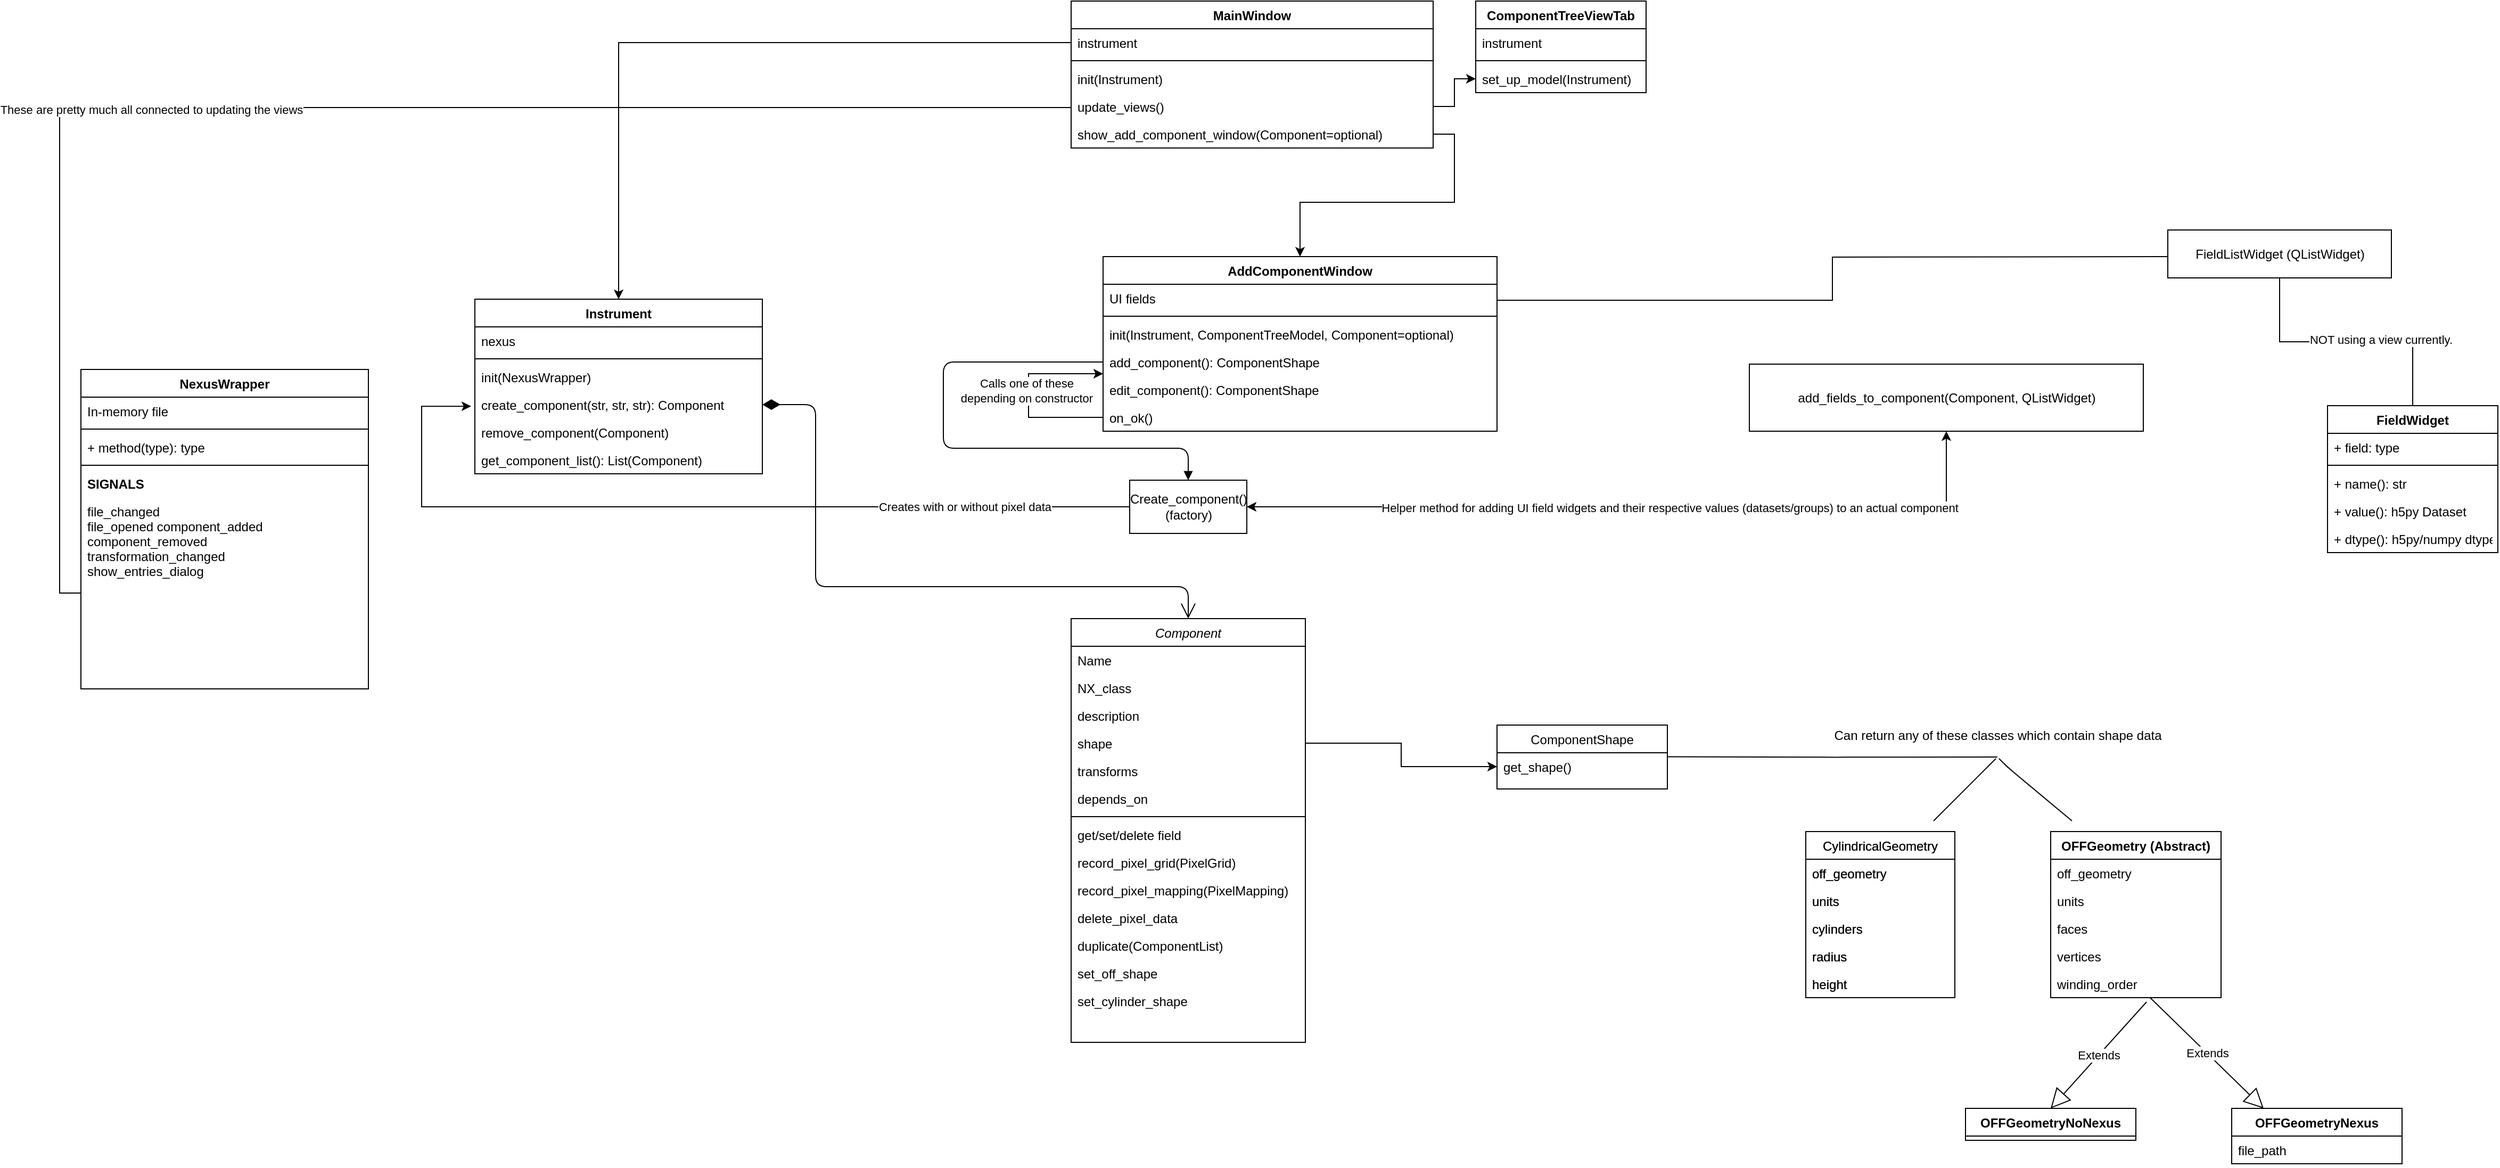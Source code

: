 <mxfile version="12.9.13" type="github">
  <diagram id="C5RBs43oDa-KdzZeNtuy" name="Page-1">
    <mxGraphModel dx="3855" dy="2834" grid="1" gridSize="10" guides="1" tooltips="1" connect="1" arrows="1" fold="1" page="1" pageScale="1" pageWidth="827" pageHeight="1169" math="0" shadow="0">
      <root>
        <mxCell id="WIyWlLk6GJQsqaUBKTNV-0" />
        <mxCell id="WIyWlLk6GJQsqaUBKTNV-1" parent="WIyWlLk6GJQsqaUBKTNV-0" />
        <mxCell id="DUrNOkOLL8GZBjthzsFv-48" style="edgeStyle=orthogonalEdgeStyle;rounded=0;orthogonalLoop=1;jettySize=auto;html=1;entryX=-0.013;entryY=0.56;entryDx=0;entryDy=0;entryPerimeter=0;" edge="1" parent="WIyWlLk6GJQsqaUBKTNV-1" source="N5AuJJnAV4p9VSYSqfe--3" target="DUrNOkOLL8GZBjthzsFv-47">
          <mxGeometry relative="1" as="geometry">
            <mxPoint x="-410" y="-70" as="targetPoint" />
            <Array as="points">
              <mxPoint x="-420" y="25" />
              <mxPoint x="-420" y="-69" />
            </Array>
          </mxGeometry>
        </mxCell>
        <mxCell id="DUrNOkOLL8GZBjthzsFv-49" value="Creates with or without pixel data" style="edgeLabel;html=1;align=center;verticalAlign=middle;resizable=0;points=[];" vertex="1" connectable="0" parent="DUrNOkOLL8GZBjthzsFv-48">
          <mxGeometry x="-0.642" y="3" relative="1" as="geometry">
            <mxPoint x="-11" y="-3.03" as="offset" />
          </mxGeometry>
        </mxCell>
        <mxCell id="DUrNOkOLL8GZBjthzsFv-59" style="edgeStyle=orthogonalEdgeStyle;rounded=0;orthogonalLoop=1;jettySize=auto;html=1;startArrow=classic;startFill=1;entryX=0.5;entryY=1;entryDx=0;entryDy=0;" edge="1" parent="WIyWlLk6GJQsqaUBKTNV-1" source="N5AuJJnAV4p9VSYSqfe--3" target="DUrNOkOLL8GZBjthzsFv-60">
          <mxGeometry relative="1" as="geometry">
            <mxPoint x="1000" y="-20" as="targetPoint" />
          </mxGeometry>
        </mxCell>
        <mxCell id="DUrNOkOLL8GZBjthzsFv-72" value="Helper method for adding UI field widgets and their respective values (datasets/groups) to an actual component" style="edgeLabel;html=1;align=center;verticalAlign=middle;resizable=0;points=[];" vertex="1" connectable="0" parent="DUrNOkOLL8GZBjthzsFv-59">
          <mxGeometry x="0.094" y="-1" relative="1" as="geometry">
            <mxPoint x="-1" as="offset" />
          </mxGeometry>
        </mxCell>
        <mxCell id="N5AuJJnAV4p9VSYSqfe--3" value="&lt;div&gt;Create_component()&lt;/div&gt;&lt;div&gt;(factory)&lt;br&gt;&lt;/div&gt;" style="html=1;" parent="WIyWlLk6GJQsqaUBKTNV-1" vertex="1">
          <mxGeometry x="245" width="110" height="50" as="geometry" />
        </mxCell>
        <mxCell id="N5AuJJnAV4p9VSYSqfe--9" value="" style="endArrow=open;html=1;endSize=12;startArrow=diamondThin;startSize=14;startFill=1;edgeStyle=orthogonalEdgeStyle;align=left;verticalAlign=bottom;" parent="WIyWlLk6GJQsqaUBKTNV-1" source="DUrNOkOLL8GZBjthzsFv-47" target="zkfFHV4jXpPFQw0GAbJ--0" edge="1">
          <mxGeometry x="-1" y="3" relative="1" as="geometry">
            <mxPoint x="-50" y="70" as="sourcePoint" />
            <mxPoint x="490" y="510" as="targetPoint" />
            <Array as="points">
              <mxPoint x="-50" y="-71" />
              <mxPoint x="-50" y="100" />
              <mxPoint x="300" y="100" />
            </Array>
          </mxGeometry>
        </mxCell>
        <mxCell id="DUrNOkOLL8GZBjthzsFv-62" style="edgeStyle=orthogonalEdgeStyle;rounded=0;orthogonalLoop=1;jettySize=auto;html=1;exitX=1;exitY=0.25;exitDx=0;exitDy=0;startArrow=none;startFill=0;endArrow=none;endFill=0;" edge="1" parent="WIyWlLk6GJQsqaUBKTNV-1" source="N5AuJJnAV4p9VSYSqfe--11">
          <mxGeometry relative="1" as="geometry">
            <mxPoint x="1220" y="-210" as="targetPoint" />
          </mxGeometry>
        </mxCell>
        <mxCell id="N5AuJJnAV4p9VSYSqfe--11" value="AddComponentWindow" style="swimlane;fontStyle=1;align=center;verticalAlign=top;childLayout=stackLayout;horizontal=1;startSize=26;horizontalStack=0;resizeParent=1;resizeParentMax=0;resizeLast=0;collapsible=1;marginBottom=0;" parent="WIyWlLk6GJQsqaUBKTNV-1" vertex="1">
          <mxGeometry x="220" y="-210" width="370" height="164" as="geometry" />
        </mxCell>
        <mxCell id="N5AuJJnAV4p9VSYSqfe--12" value="UI fields" style="text;strokeColor=none;fillColor=none;align=left;verticalAlign=top;spacingLeft=4;spacingRight=4;overflow=hidden;rotatable=0;points=[[0,0.5],[1,0.5]];portConstraint=eastwest;" parent="N5AuJJnAV4p9VSYSqfe--11" vertex="1">
          <mxGeometry y="26" width="370" height="26" as="geometry" />
        </mxCell>
        <mxCell id="N5AuJJnAV4p9VSYSqfe--13" value="" style="line;strokeWidth=1;fillColor=none;align=left;verticalAlign=middle;spacingTop=-1;spacingLeft=3;spacingRight=3;rotatable=0;labelPosition=right;points=[];portConstraint=eastwest;" parent="N5AuJJnAV4p9VSYSqfe--11" vertex="1">
          <mxGeometry y="52" width="370" height="8" as="geometry" />
        </mxCell>
        <mxCell id="N5AuJJnAV4p9VSYSqfe--16" value="init(Instrument, ComponentTreeModel, Component=optional)" style="text;strokeColor=none;fillColor=none;align=left;verticalAlign=top;spacingLeft=4;spacingRight=4;overflow=hidden;rotatable=0;points=[[0,0.5],[1,0.5]];portConstraint=eastwest;" parent="N5AuJJnAV4p9VSYSqfe--11" vertex="1">
          <mxGeometry y="60" width="370" height="26" as="geometry" />
        </mxCell>
        <mxCell id="N5AuJJnAV4p9VSYSqfe--14" value="add_component(): ComponentShape" style="text;strokeColor=none;fillColor=none;align=left;verticalAlign=top;spacingLeft=4;spacingRight=4;overflow=hidden;rotatable=0;points=[[0,0.5],[1,0.5]];portConstraint=eastwest;" parent="N5AuJJnAV4p9VSYSqfe--11" vertex="1">
          <mxGeometry y="86" width="370" height="26" as="geometry" />
        </mxCell>
        <mxCell id="N5AuJJnAV4p9VSYSqfe--15" value="edit_component(): ComponentShape" style="text;strokeColor=none;fillColor=none;align=left;verticalAlign=top;spacingLeft=4;spacingRight=4;overflow=hidden;rotatable=0;points=[[0,0.5],[1,0.5]];portConstraint=eastwest;" parent="N5AuJJnAV4p9VSYSqfe--11" vertex="1">
          <mxGeometry y="112" width="370" height="26" as="geometry" />
        </mxCell>
        <mxCell id="N5AuJJnAV4p9VSYSqfe--17" value="on_ok()" style="text;strokeColor=none;fillColor=none;align=left;verticalAlign=top;spacingLeft=4;spacingRight=4;overflow=hidden;rotatable=0;points=[[0,0.5],[1,0.5]];portConstraint=eastwest;" parent="N5AuJJnAV4p9VSYSqfe--11" vertex="1">
          <mxGeometry y="138" width="370" height="26" as="geometry" />
        </mxCell>
        <mxCell id="N5AuJJnAV4p9VSYSqfe--23" style="edgeStyle=orthogonalEdgeStyle;rounded=0;orthogonalLoop=1;jettySize=auto;html=1;exitX=0;exitY=0.5;exitDx=0;exitDy=0;entryX=0;entryY=0.923;entryDx=0;entryDy=0;entryPerimeter=0;" parent="N5AuJJnAV4p9VSYSqfe--11" source="N5AuJJnAV4p9VSYSqfe--17" target="N5AuJJnAV4p9VSYSqfe--14" edge="1">
          <mxGeometry relative="1" as="geometry">
            <mxPoint x="-10" y="110" as="targetPoint" />
            <Array as="points">
              <mxPoint y="151" />
              <mxPoint x="-70" y="151" />
              <mxPoint x="-70" y="110" />
            </Array>
          </mxGeometry>
        </mxCell>
        <mxCell id="N5AuJJnAV4p9VSYSqfe--25" value="&lt;div&gt;Calls one of these&lt;/div&gt;&lt;div&gt; depending on constructor&lt;/div&gt;" style="edgeLabel;html=1;align=center;verticalAlign=middle;resizable=0;points=[];" parent="N5AuJJnAV4p9VSYSqfe--23" vertex="1" connectable="0">
          <mxGeometry x="0.052" y="2" relative="1" as="geometry">
            <mxPoint as="offset" />
          </mxGeometry>
        </mxCell>
        <mxCell id="N5AuJJnAV4p9VSYSqfe--22" value="" style="html=1;verticalAlign=bottom;endArrow=block;exitX=0;exitY=0.5;exitDx=0;exitDy=0;entryX=0.5;entryY=0;entryDx=0;entryDy=0;" parent="WIyWlLk6GJQsqaUBKTNV-1" source="N5AuJJnAV4p9VSYSqfe--14" target="N5AuJJnAV4p9VSYSqfe--3" edge="1">
          <mxGeometry x="-0.144" y="-92" width="80" relative="1" as="geometry">
            <mxPoint x="70" y="-128.2" as="sourcePoint" />
            <mxPoint x="-40" y="-120" as="targetPoint" />
            <Array as="points">
              <mxPoint x="70" y="-111" />
              <mxPoint x="70" y="-30" />
              <mxPoint x="300" y="-30" />
            </Array>
            <mxPoint as="offset" />
          </mxGeometry>
        </mxCell>
        <mxCell id="zkfFHV4jXpPFQw0GAbJ--17" value="ComponentShape" style="swimlane;fontStyle=0;align=center;verticalAlign=top;childLayout=stackLayout;horizontal=1;startSize=26;horizontalStack=0;resizeParent=1;resizeLast=0;collapsible=1;marginBottom=0;rounded=0;shadow=0;strokeWidth=1;" parent="WIyWlLk6GJQsqaUBKTNV-1" vertex="1">
          <mxGeometry x="590" y="230" width="160" height="60" as="geometry">
            <mxRectangle x="550" y="140" width="160" height="26" as="alternateBounds" />
          </mxGeometry>
        </mxCell>
        <mxCell id="zkfFHV4jXpPFQw0GAbJ--24" value="get_shape()" style="text;align=left;verticalAlign=top;spacingLeft=4;spacingRight=4;overflow=hidden;rotatable=0;points=[[0,0.5],[1,0.5]];portConstraint=eastwest;" parent="zkfFHV4jXpPFQw0GAbJ--17" vertex="1">
          <mxGeometry y="26" width="160" height="26" as="geometry" />
        </mxCell>
        <mxCell id="DUrNOkOLL8GZBjthzsFv-0" value="" style="endArrow=none;html=1;edgeStyle=orthogonalEdgeStyle;" edge="1" parent="WIyWlLk6GJQsqaUBKTNV-1">
          <mxGeometry relative="1" as="geometry">
            <mxPoint x="750" y="259.71" as="sourcePoint" />
            <mxPoint x="1060" y="260" as="targetPoint" />
            <Array as="points" />
          </mxGeometry>
        </mxCell>
        <mxCell id="zkfFHV4jXpPFQw0GAbJ--0" value="Component" style="swimlane;fontStyle=2;align=center;verticalAlign=top;childLayout=stackLayout;horizontal=1;startSize=26;horizontalStack=0;resizeParent=1;resizeLast=0;collapsible=1;marginBottom=0;rounded=0;shadow=0;strokeWidth=1;" parent="WIyWlLk6GJQsqaUBKTNV-1" vertex="1">
          <mxGeometry x="190" y="130" width="220" height="398" as="geometry">
            <mxRectangle x="230" y="140" width="160" height="26" as="alternateBounds" />
          </mxGeometry>
        </mxCell>
        <mxCell id="zkfFHV4jXpPFQw0GAbJ--1" value="Name" style="text;align=left;verticalAlign=top;spacingLeft=4;spacingRight=4;overflow=hidden;rotatable=0;points=[[0,0.5],[1,0.5]];portConstraint=eastwest;" parent="zkfFHV4jXpPFQw0GAbJ--0" vertex="1">
          <mxGeometry y="26" width="220" height="26" as="geometry" />
        </mxCell>
        <mxCell id="zkfFHV4jXpPFQw0GAbJ--2" value="NX_class" style="text;align=left;verticalAlign=top;spacingLeft=4;spacingRight=4;overflow=hidden;rotatable=0;points=[[0,0.5],[1,0.5]];portConstraint=eastwest;rounded=0;shadow=0;html=0;" parent="zkfFHV4jXpPFQw0GAbJ--0" vertex="1">
          <mxGeometry y="52" width="220" height="26" as="geometry" />
        </mxCell>
        <mxCell id="zkfFHV4jXpPFQw0GAbJ--3" value="description" style="text;align=left;verticalAlign=top;spacingLeft=4;spacingRight=4;overflow=hidden;rotatable=0;points=[[0,0.5],[1,0.5]];portConstraint=eastwest;rounded=0;shadow=0;html=0;" parent="zkfFHV4jXpPFQw0GAbJ--0" vertex="1">
          <mxGeometry y="78" width="220" height="26" as="geometry" />
        </mxCell>
        <mxCell id="N5AuJJnAV4p9VSYSqfe--0" value="shape" style="text;align=left;verticalAlign=top;spacingLeft=4;spacingRight=4;overflow=hidden;rotatable=0;points=[[0,0.5],[1,0.5]];portConstraint=eastwest;rounded=0;shadow=0;html=0;" parent="zkfFHV4jXpPFQw0GAbJ--0" vertex="1">
          <mxGeometry y="104" width="220" height="26" as="geometry" />
        </mxCell>
        <mxCell id="N5AuJJnAV4p9VSYSqfe--1" value="transforms" style="text;align=left;verticalAlign=top;spacingLeft=4;spacingRight=4;overflow=hidden;rotatable=0;points=[[0,0.5],[1,0.5]];portConstraint=eastwest;rounded=0;shadow=0;html=0;" parent="zkfFHV4jXpPFQw0GAbJ--0" vertex="1">
          <mxGeometry y="130" width="220" height="26" as="geometry" />
        </mxCell>
        <mxCell id="N5AuJJnAV4p9VSYSqfe--2" value="depends_on" style="text;align=left;verticalAlign=top;spacingLeft=4;spacingRight=4;overflow=hidden;rotatable=0;points=[[0,0.5],[1,0.5]];portConstraint=eastwest;rounded=0;shadow=0;html=0;" parent="zkfFHV4jXpPFQw0GAbJ--0" vertex="1">
          <mxGeometry y="156" width="220" height="26" as="geometry" />
        </mxCell>
        <mxCell id="zkfFHV4jXpPFQw0GAbJ--4" value="" style="line;html=1;strokeWidth=1;align=left;verticalAlign=middle;spacingTop=-1;spacingLeft=3;spacingRight=3;rotatable=0;labelPosition=right;points=[];portConstraint=eastwest;" parent="zkfFHV4jXpPFQw0GAbJ--0" vertex="1">
          <mxGeometry y="182" width="220" height="8" as="geometry" />
        </mxCell>
        <mxCell id="zkfFHV4jXpPFQw0GAbJ--5" value="get/set/delete field" style="text;align=left;verticalAlign=top;spacingLeft=4;spacingRight=4;overflow=hidden;rotatable=0;points=[[0,0.5],[1,0.5]];portConstraint=eastwest;" parent="zkfFHV4jXpPFQw0GAbJ--0" vertex="1">
          <mxGeometry y="190" width="220" height="26" as="geometry" />
        </mxCell>
        <mxCell id="N5AuJJnAV4p9VSYSqfe--4" value="record_pixel_grid(PixelGrid)" style="text;align=left;verticalAlign=top;spacingLeft=4;spacingRight=4;overflow=hidden;rotatable=0;points=[[0,0.5],[1,0.5]];portConstraint=eastwest;" parent="zkfFHV4jXpPFQw0GAbJ--0" vertex="1">
          <mxGeometry y="216" width="220" height="26" as="geometry" />
        </mxCell>
        <mxCell id="N5AuJJnAV4p9VSYSqfe--5" value="record_pixel_mapping(PixelMapping)" style="text;align=left;verticalAlign=top;spacingLeft=4;spacingRight=4;overflow=hidden;rotatable=0;points=[[0,0.5],[1,0.5]];portConstraint=eastwest;" parent="zkfFHV4jXpPFQw0GAbJ--0" vertex="1">
          <mxGeometry y="242" width="220" height="26" as="geometry" />
        </mxCell>
        <mxCell id="N5AuJJnAV4p9VSYSqfe--6" value="delete_pixel_data" style="text;align=left;verticalAlign=top;spacingLeft=4;spacingRight=4;overflow=hidden;rotatable=0;points=[[0,0.5],[1,0.5]];portConstraint=eastwest;" parent="zkfFHV4jXpPFQw0GAbJ--0" vertex="1">
          <mxGeometry y="268" width="220" height="26" as="geometry" />
        </mxCell>
        <mxCell id="N5AuJJnAV4p9VSYSqfe--7" value="duplicate(ComponentList)" style="text;align=left;verticalAlign=top;spacingLeft=4;spacingRight=4;overflow=hidden;rotatable=0;points=[[0,0.5],[1,0.5]];portConstraint=eastwest;" parent="zkfFHV4jXpPFQw0GAbJ--0" vertex="1">
          <mxGeometry y="294" width="220" height="26" as="geometry" />
        </mxCell>
        <mxCell id="DUrNOkOLL8GZBjthzsFv-57" value="set_off_shape" style="text;align=left;verticalAlign=top;spacingLeft=4;spacingRight=4;overflow=hidden;rotatable=0;points=[[0,0.5],[1,0.5]];portConstraint=eastwest;" vertex="1" parent="zkfFHV4jXpPFQw0GAbJ--0">
          <mxGeometry y="320" width="220" height="26" as="geometry" />
        </mxCell>
        <mxCell id="DUrNOkOLL8GZBjthzsFv-58" value="set_cylinder_shape" style="text;align=left;verticalAlign=top;spacingLeft=4;spacingRight=4;overflow=hidden;rotatable=0;points=[[0,0.5],[1,0.5]];portConstraint=eastwest;" vertex="1" parent="zkfFHV4jXpPFQw0GAbJ--0">
          <mxGeometry y="346" width="220" height="26" as="geometry" />
        </mxCell>
        <mxCell id="DUrNOkOLL8GZBjthzsFv-23" value="Extends" style="endArrow=block;endSize=16;endFill=0;html=1;" edge="1" parent="WIyWlLk6GJQsqaUBKTNV-1" source="DUrNOkOLL8GZBjthzsFv-22">
          <mxGeometry width="160" relative="1" as="geometry">
            <mxPoint x="1150" y="590" as="sourcePoint" />
            <mxPoint x="1310" y="590" as="targetPoint" />
          </mxGeometry>
        </mxCell>
        <mxCell id="DUrNOkOLL8GZBjthzsFv-24" value="Extends" style="endArrow=block;endSize=16;endFill=0;html=1;exitX=0.563;exitY=1.154;exitDx=0;exitDy=0;exitPerimeter=0;" edge="1" parent="WIyWlLk6GJQsqaUBKTNV-1" source="DUrNOkOLL8GZBjthzsFv-22">
          <mxGeometry width="160" relative="1" as="geometry">
            <mxPoint x="1080.003" y="521" as="sourcePoint" />
            <mxPoint x="1110" y="590" as="targetPoint" />
          </mxGeometry>
        </mxCell>
        <mxCell id="DUrNOkOLL8GZBjthzsFv-3" value="CylindricalGeometry" style="swimlane;fontStyle=0;childLayout=stackLayout;horizontal=1;startSize=26;fillColor=none;horizontalStack=0;resizeParent=1;resizeParentMax=0;resizeLast=0;collapsible=1;marginBottom=0;" vertex="1" parent="WIyWlLk6GJQsqaUBKTNV-1">
          <mxGeometry x="880" y="330" width="140" height="156" as="geometry" />
        </mxCell>
        <mxCell id="DUrNOkOLL8GZBjthzsFv-4" value="off_geometry" style="text;strokeColor=none;fillColor=none;align=left;verticalAlign=top;spacingLeft=4;spacingRight=4;overflow=hidden;rotatable=0;points=[[0,0.5],[1,0.5]];portConstraint=eastwest;" vertex="1" parent="DUrNOkOLL8GZBjthzsFv-3">
          <mxGeometry y="26" width="140" height="26" as="geometry" />
        </mxCell>
        <mxCell id="DUrNOkOLL8GZBjthzsFv-5" value="units" style="text;strokeColor=none;fillColor=none;align=left;verticalAlign=top;spacingLeft=4;spacingRight=4;overflow=hidden;rotatable=0;points=[[0,0.5],[1,0.5]];portConstraint=eastwest;" vertex="1" parent="DUrNOkOLL8GZBjthzsFv-3">
          <mxGeometry y="52" width="140" height="26" as="geometry" />
        </mxCell>
        <mxCell id="DUrNOkOLL8GZBjthzsFv-6" value="cylinders" style="text;strokeColor=none;fillColor=none;align=left;verticalAlign=top;spacingLeft=4;spacingRight=4;overflow=hidden;rotatable=0;points=[[0,0.5],[1,0.5]];portConstraint=eastwest;" vertex="1" parent="DUrNOkOLL8GZBjthzsFv-3">
          <mxGeometry y="78" width="140" height="26" as="geometry" />
        </mxCell>
        <mxCell id="DUrNOkOLL8GZBjthzsFv-7" value="radius" style="text;strokeColor=none;fillColor=none;align=left;verticalAlign=top;spacingLeft=4;spacingRight=4;overflow=hidden;rotatable=0;points=[[0,0.5],[1,0.5]];portConstraint=eastwest;" vertex="1" parent="DUrNOkOLL8GZBjthzsFv-3">
          <mxGeometry y="104" width="140" height="26" as="geometry" />
        </mxCell>
        <mxCell id="DUrNOkOLL8GZBjthzsFv-8" value="height" style="text;strokeColor=none;fillColor=none;align=left;verticalAlign=top;spacingLeft=4;spacingRight=4;overflow=hidden;rotatable=0;points=[[0,0.5],[1,0.5]];portConstraint=eastwest;" vertex="1" parent="DUrNOkOLL8GZBjthzsFv-3">
          <mxGeometry y="130" width="140" height="26" as="geometry" />
        </mxCell>
        <mxCell id="DUrNOkOLL8GZBjthzsFv-9" value="CylindricalGeometry" style="swimlane;fontStyle=0;childLayout=stackLayout;horizontal=1;startSize=26;fillColor=none;horizontalStack=0;resizeParent=1;resizeParentMax=0;resizeLast=0;collapsible=1;marginBottom=0;" vertex="1" parent="WIyWlLk6GJQsqaUBKTNV-1">
          <mxGeometry x="880" y="330" width="140" height="156" as="geometry" />
        </mxCell>
        <mxCell id="DUrNOkOLL8GZBjthzsFv-10" value="off_geometry" style="text;strokeColor=none;fillColor=none;align=left;verticalAlign=top;spacingLeft=4;spacingRight=4;overflow=hidden;rotatable=0;points=[[0,0.5],[1,0.5]];portConstraint=eastwest;" vertex="1" parent="DUrNOkOLL8GZBjthzsFv-9">
          <mxGeometry y="26" width="140" height="26" as="geometry" />
        </mxCell>
        <mxCell id="DUrNOkOLL8GZBjthzsFv-11" value="units" style="text;strokeColor=none;fillColor=none;align=left;verticalAlign=top;spacingLeft=4;spacingRight=4;overflow=hidden;rotatable=0;points=[[0,0.5],[1,0.5]];portConstraint=eastwest;" vertex="1" parent="DUrNOkOLL8GZBjthzsFv-9">
          <mxGeometry y="52" width="140" height="26" as="geometry" />
        </mxCell>
        <mxCell id="DUrNOkOLL8GZBjthzsFv-12" value="cylinders" style="text;strokeColor=none;fillColor=none;align=left;verticalAlign=top;spacingLeft=4;spacingRight=4;overflow=hidden;rotatable=0;points=[[0,0.5],[1,0.5]];portConstraint=eastwest;" vertex="1" parent="DUrNOkOLL8GZBjthzsFv-9">
          <mxGeometry y="78" width="140" height="26" as="geometry" />
        </mxCell>
        <mxCell id="DUrNOkOLL8GZBjthzsFv-13" value="radius" style="text;strokeColor=none;fillColor=none;align=left;verticalAlign=top;spacingLeft=4;spacingRight=4;overflow=hidden;rotatable=0;points=[[0,0.5],[1,0.5]];portConstraint=eastwest;" vertex="1" parent="DUrNOkOLL8GZBjthzsFv-9">
          <mxGeometry y="104" width="140" height="26" as="geometry" />
        </mxCell>
        <mxCell id="DUrNOkOLL8GZBjthzsFv-14" value="height" style="text;strokeColor=none;fillColor=none;align=left;verticalAlign=top;spacingLeft=4;spacingRight=4;overflow=hidden;rotatable=0;points=[[0,0.5],[1,0.5]];portConstraint=eastwest;" vertex="1" parent="DUrNOkOLL8GZBjthzsFv-9">
          <mxGeometry y="130" width="140" height="26" as="geometry" />
        </mxCell>
        <mxCell id="DUrNOkOLL8GZBjthzsFv-15" value="OFFGeometry (Abstract)" style="swimlane;fontStyle=1;align=center;verticalAlign=top;childLayout=stackLayout;horizontal=1;startSize=26;horizontalStack=0;resizeParent=1;resizeParentMax=0;resizeLast=0;collapsible=1;marginBottom=0;" vertex="1" parent="WIyWlLk6GJQsqaUBKTNV-1">
          <mxGeometry x="1110" y="330" width="160" height="156" as="geometry" />
        </mxCell>
        <mxCell id="DUrNOkOLL8GZBjthzsFv-18" value="off_geometry" style="text;strokeColor=none;fillColor=none;align=left;verticalAlign=top;spacingLeft=4;spacingRight=4;overflow=hidden;rotatable=0;points=[[0,0.5],[1,0.5]];portConstraint=eastwest;" vertex="1" parent="DUrNOkOLL8GZBjthzsFv-15">
          <mxGeometry y="26" width="160" height="26" as="geometry" />
        </mxCell>
        <mxCell id="DUrNOkOLL8GZBjthzsFv-19" value="units" style="text;strokeColor=none;fillColor=none;align=left;verticalAlign=top;spacingLeft=4;spacingRight=4;overflow=hidden;rotatable=0;points=[[0,0.5],[1,0.5]];portConstraint=eastwest;" vertex="1" parent="DUrNOkOLL8GZBjthzsFv-15">
          <mxGeometry y="52" width="160" height="26" as="geometry" />
        </mxCell>
        <mxCell id="DUrNOkOLL8GZBjthzsFv-20" value="faces" style="text;strokeColor=none;fillColor=none;align=left;verticalAlign=top;spacingLeft=4;spacingRight=4;overflow=hidden;rotatable=0;points=[[0,0.5],[1,0.5]];portConstraint=eastwest;" vertex="1" parent="DUrNOkOLL8GZBjthzsFv-15">
          <mxGeometry y="78" width="160" height="26" as="geometry" />
        </mxCell>
        <mxCell id="DUrNOkOLL8GZBjthzsFv-21" value="vertices" style="text;strokeColor=none;fillColor=none;align=left;verticalAlign=top;spacingLeft=4;spacingRight=4;overflow=hidden;rotatable=0;points=[[0,0.5],[1,0.5]];portConstraint=eastwest;" vertex="1" parent="DUrNOkOLL8GZBjthzsFv-15">
          <mxGeometry y="104" width="160" height="26" as="geometry" />
        </mxCell>
        <mxCell id="DUrNOkOLL8GZBjthzsFv-22" value="winding_order" style="text;strokeColor=none;fillColor=none;align=left;verticalAlign=top;spacingLeft=4;spacingRight=4;overflow=hidden;rotatable=0;points=[[0,0.5],[1,0.5]];portConstraint=eastwest;" vertex="1" parent="DUrNOkOLL8GZBjthzsFv-15">
          <mxGeometry y="130" width="160" height="26" as="geometry" />
        </mxCell>
        <mxCell id="DUrNOkOLL8GZBjthzsFv-25" value="OFFGeometryNoNexus" style="swimlane;fontStyle=1;align=center;verticalAlign=top;childLayout=stackLayout;horizontal=1;startSize=26;horizontalStack=0;resizeParent=1;resizeParentMax=0;resizeLast=0;collapsible=1;marginBottom=0;" vertex="1" parent="WIyWlLk6GJQsqaUBKTNV-1">
          <mxGeometry x="1030" y="590" width="160" height="30" as="geometry" />
        </mxCell>
        <mxCell id="DUrNOkOLL8GZBjthzsFv-33" value="OFFGeometryNexus" style="swimlane;fontStyle=1;align=center;verticalAlign=top;childLayout=stackLayout;horizontal=1;startSize=26;horizontalStack=0;resizeParent=1;resizeParentMax=0;resizeLast=0;collapsible=1;marginBottom=0;" vertex="1" parent="WIyWlLk6GJQsqaUBKTNV-1">
          <mxGeometry x="1280" y="590" width="160" height="52" as="geometry" />
        </mxCell>
        <mxCell id="DUrNOkOLL8GZBjthzsFv-34" value="file_path" style="text;strokeColor=none;fillColor=none;align=left;verticalAlign=top;spacingLeft=4;spacingRight=4;overflow=hidden;rotatable=0;points=[[0,0.5],[1,0.5]];portConstraint=eastwest;" vertex="1" parent="DUrNOkOLL8GZBjthzsFv-33">
          <mxGeometry y="26" width="160" height="26" as="geometry" />
        </mxCell>
        <mxCell id="DUrNOkOLL8GZBjthzsFv-39" value="" style="endArrow=none;html=1;" edge="1" parent="WIyWlLk6GJQsqaUBKTNV-1">
          <mxGeometry width="50" height="50" relative="1" as="geometry">
            <mxPoint x="1000" y="320" as="sourcePoint" />
            <mxPoint x="1050" y="270" as="targetPoint" />
            <Array as="points">
              <mxPoint x="1050" y="270" />
              <mxPoint x="1060" y="260" />
            </Array>
          </mxGeometry>
        </mxCell>
        <mxCell id="DUrNOkOLL8GZBjthzsFv-40" value="" style="endArrow=none;html=1;" edge="1" parent="WIyWlLk6GJQsqaUBKTNV-1">
          <mxGeometry width="50" height="50" relative="1" as="geometry">
            <mxPoint x="1130" y="320" as="sourcePoint" />
            <mxPoint x="1070" y="270" as="targetPoint" />
            <Array as="points">
              <mxPoint x="1070" y="270" />
              <mxPoint x="1060" y="260" />
            </Array>
          </mxGeometry>
        </mxCell>
        <mxCell id="DUrNOkOLL8GZBjthzsFv-41" value="Can return any of these classes which contain shape data" style="text;html=1;align=center;verticalAlign=middle;resizable=0;points=[];autosize=1;" vertex="1" parent="WIyWlLk6GJQsqaUBKTNV-1">
          <mxGeometry x="900" y="230" width="320" height="20" as="geometry" />
        </mxCell>
        <mxCell id="DUrNOkOLL8GZBjthzsFv-42" value="ComponentTreeViewTab" style="swimlane;fontStyle=1;align=center;verticalAlign=top;childLayout=stackLayout;horizontal=1;startSize=26;horizontalStack=0;resizeParent=1;resizeParentMax=0;resizeLast=0;collapsible=1;marginBottom=0;" vertex="1" parent="WIyWlLk6GJQsqaUBKTNV-1">
          <mxGeometry x="570" y="-450" width="160" height="86" as="geometry" />
        </mxCell>
        <mxCell id="DUrNOkOLL8GZBjthzsFv-43" value="instrument" style="text;strokeColor=none;fillColor=none;align=left;verticalAlign=top;spacingLeft=4;spacingRight=4;overflow=hidden;rotatable=0;points=[[0,0.5],[1,0.5]];portConstraint=eastwest;" vertex="1" parent="DUrNOkOLL8GZBjthzsFv-42">
          <mxGeometry y="26" width="160" height="26" as="geometry" />
        </mxCell>
        <mxCell id="DUrNOkOLL8GZBjthzsFv-44" value="" style="line;strokeWidth=1;fillColor=none;align=left;verticalAlign=middle;spacingTop=-1;spacingLeft=3;spacingRight=3;rotatable=0;labelPosition=right;points=[];portConstraint=eastwest;" vertex="1" parent="DUrNOkOLL8GZBjthzsFv-42">
          <mxGeometry y="52" width="160" height="8" as="geometry" />
        </mxCell>
        <mxCell id="DUrNOkOLL8GZBjthzsFv-45" value="set_up_model(Instrument)" style="text;strokeColor=none;fillColor=none;align=left;verticalAlign=top;spacingLeft=4;spacingRight=4;overflow=hidden;rotatable=0;points=[[0,0.5],[1,0.5]];portConstraint=eastwest;" vertex="1" parent="DUrNOkOLL8GZBjthzsFv-42">
          <mxGeometry y="60" width="160" height="26" as="geometry" />
        </mxCell>
        <mxCell id="N5AuJJnAV4p9VSYSqfe--26" value="MainWindow" style="swimlane;fontStyle=1;align=center;verticalAlign=top;childLayout=stackLayout;horizontal=1;startSize=26;horizontalStack=0;resizeParent=1;resizeParentMax=0;resizeLast=0;collapsible=1;marginBottom=0;" parent="WIyWlLk6GJQsqaUBKTNV-1" vertex="1">
          <mxGeometry x="190" y="-450" width="340" height="138" as="geometry" />
        </mxCell>
        <mxCell id="N5AuJJnAV4p9VSYSqfe--27" value="instrument" style="text;strokeColor=none;fillColor=none;align=left;verticalAlign=top;spacingLeft=4;spacingRight=4;overflow=hidden;rotatable=0;points=[[0,0.5],[1,0.5]];portConstraint=eastwest;" parent="N5AuJJnAV4p9VSYSqfe--26" vertex="1">
          <mxGeometry y="26" width="340" height="26" as="geometry" />
        </mxCell>
        <mxCell id="N5AuJJnAV4p9VSYSqfe--28" value="" style="line;strokeWidth=1;fillColor=none;align=left;verticalAlign=middle;spacingTop=-1;spacingLeft=3;spacingRight=3;rotatable=0;labelPosition=right;points=[];portConstraint=eastwest;" parent="N5AuJJnAV4p9VSYSqfe--26" vertex="1">
          <mxGeometry y="52" width="340" height="8" as="geometry" />
        </mxCell>
        <mxCell id="N5AuJJnAV4p9VSYSqfe--29" value="init(Instrument)" style="text;strokeColor=none;fillColor=none;align=left;verticalAlign=top;spacingLeft=4;spacingRight=4;overflow=hidden;rotatable=0;points=[[0,0.5],[1,0.5]];portConstraint=eastwest;" parent="N5AuJJnAV4p9VSYSqfe--26" vertex="1">
          <mxGeometry y="60" width="340" height="26" as="geometry" />
        </mxCell>
        <mxCell id="DUrNOkOLL8GZBjthzsFv-46" value="update_views()" style="text;strokeColor=none;fillColor=none;align=left;verticalAlign=top;spacingLeft=4;spacingRight=4;overflow=hidden;rotatable=0;points=[[0,0.5],[1,0.5]];portConstraint=eastwest;" vertex="1" parent="N5AuJJnAV4p9VSYSqfe--26">
          <mxGeometry y="86" width="340" height="26" as="geometry" />
        </mxCell>
        <mxCell id="DUrNOkOLL8GZBjthzsFv-55" value="show_add_component_window(Component=optional)" style="text;strokeColor=none;fillColor=none;align=left;verticalAlign=top;spacingLeft=4;spacingRight=4;overflow=hidden;rotatable=0;points=[[0,0.5],[1,0.5]];portConstraint=eastwest;" vertex="1" parent="N5AuJJnAV4p9VSYSqfe--26">
          <mxGeometry y="112" width="340" height="26" as="geometry" />
        </mxCell>
        <mxCell id="N5AuJJnAV4p9VSYSqfe--18" value="Instrument" style="swimlane;fontStyle=1;align=center;verticalAlign=top;childLayout=stackLayout;horizontal=1;startSize=26;horizontalStack=0;resizeParent=1;resizeParentMax=0;resizeLast=0;collapsible=1;marginBottom=0;" parent="WIyWlLk6GJQsqaUBKTNV-1" vertex="1">
          <mxGeometry x="-370" y="-170" width="270" height="164" as="geometry" />
        </mxCell>
        <mxCell id="N5AuJJnAV4p9VSYSqfe--19" value="nexus" style="text;strokeColor=none;fillColor=none;align=left;verticalAlign=top;spacingLeft=4;spacingRight=4;overflow=hidden;rotatable=0;points=[[0,0.5],[1,0.5]];portConstraint=eastwest;" parent="N5AuJJnAV4p9VSYSqfe--18" vertex="1">
          <mxGeometry y="26" width="270" height="26" as="geometry" />
        </mxCell>
        <mxCell id="N5AuJJnAV4p9VSYSqfe--20" value="" style="line;strokeWidth=1;fillColor=none;align=left;verticalAlign=middle;spacingTop=-1;spacingLeft=3;spacingRight=3;rotatable=0;labelPosition=right;points=[];portConstraint=eastwest;" parent="N5AuJJnAV4p9VSYSqfe--18" vertex="1">
          <mxGeometry y="52" width="270" height="8" as="geometry" />
        </mxCell>
        <mxCell id="N5AuJJnAV4p9VSYSqfe--21" value="init(NexusWrapper)" style="text;strokeColor=none;fillColor=none;align=left;verticalAlign=top;spacingLeft=4;spacingRight=4;overflow=hidden;rotatable=0;points=[[0,0.5],[1,0.5]];portConstraint=eastwest;" parent="N5AuJJnAV4p9VSYSqfe--18" vertex="1">
          <mxGeometry y="60" width="270" height="26" as="geometry" />
        </mxCell>
        <mxCell id="DUrNOkOLL8GZBjthzsFv-47" value="create_component(str, str, str): Component" style="text;strokeColor=none;fillColor=none;align=left;verticalAlign=top;spacingLeft=4;spacingRight=4;overflow=hidden;rotatable=0;points=[[0,0.5],[1,0.5]];portConstraint=eastwest;" vertex="1" parent="N5AuJJnAV4p9VSYSqfe--18">
          <mxGeometry y="86" width="270" height="26" as="geometry" />
        </mxCell>
        <mxCell id="DUrNOkOLL8GZBjthzsFv-50" value="remove_component(Component)" style="text;strokeColor=none;fillColor=none;align=left;verticalAlign=top;spacingLeft=4;spacingRight=4;overflow=hidden;rotatable=0;points=[[0,0.5],[1,0.5]];portConstraint=eastwest;" vertex="1" parent="N5AuJJnAV4p9VSYSqfe--18">
          <mxGeometry y="112" width="270" height="26" as="geometry" />
        </mxCell>
        <mxCell id="DUrNOkOLL8GZBjthzsFv-51" value="get_component_list(): List(Component)" style="text;strokeColor=none;fillColor=none;align=left;verticalAlign=top;spacingLeft=4;spacingRight=4;overflow=hidden;rotatable=0;points=[[0,0.5],[1,0.5]];portConstraint=eastwest;" vertex="1" parent="N5AuJJnAV4p9VSYSqfe--18">
          <mxGeometry y="138" width="270" height="26" as="geometry" />
        </mxCell>
        <mxCell id="DUrNOkOLL8GZBjthzsFv-52" style="edgeStyle=orthogonalEdgeStyle;rounded=0;orthogonalLoop=1;jettySize=auto;html=1;entryX=0.5;entryY=0;entryDx=0;entryDy=0;" edge="1" parent="WIyWlLk6GJQsqaUBKTNV-1" source="N5AuJJnAV4p9VSYSqfe--27" target="N5AuJJnAV4p9VSYSqfe--18">
          <mxGeometry relative="1" as="geometry" />
        </mxCell>
        <mxCell id="DUrNOkOLL8GZBjthzsFv-53" style="edgeStyle=orthogonalEdgeStyle;rounded=0;orthogonalLoop=1;jettySize=auto;html=1;entryX=0;entryY=0.5;entryDx=0;entryDy=0;" edge="1" parent="WIyWlLk6GJQsqaUBKTNV-1" source="DUrNOkOLL8GZBjthzsFv-46" target="DUrNOkOLL8GZBjthzsFv-45">
          <mxGeometry relative="1" as="geometry" />
        </mxCell>
        <mxCell id="DUrNOkOLL8GZBjthzsFv-54" style="edgeStyle=orthogonalEdgeStyle;rounded=0;orthogonalLoop=1;jettySize=auto;html=1;entryX=0;entryY=0.5;entryDx=0;entryDy=0;" edge="1" parent="WIyWlLk6GJQsqaUBKTNV-1" source="N5AuJJnAV4p9VSYSqfe--0" target="zkfFHV4jXpPFQw0GAbJ--24">
          <mxGeometry relative="1" as="geometry" />
        </mxCell>
        <mxCell id="DUrNOkOLL8GZBjthzsFv-56" style="edgeStyle=orthogonalEdgeStyle;rounded=0;orthogonalLoop=1;jettySize=auto;html=1;entryX=0.5;entryY=0;entryDx=0;entryDy=0;" edge="1" parent="WIyWlLk6GJQsqaUBKTNV-1" source="DUrNOkOLL8GZBjthzsFv-55" target="N5AuJJnAV4p9VSYSqfe--11">
          <mxGeometry relative="1" as="geometry" />
        </mxCell>
        <mxCell id="DUrNOkOLL8GZBjthzsFv-60" value="add_fields_to_component(Component, QListWidget)" style="html=1;" vertex="1" parent="WIyWlLk6GJQsqaUBKTNV-1">
          <mxGeometry x="827" y="-109" width="370" height="63" as="geometry" />
        </mxCell>
        <mxCell id="DUrNOkOLL8GZBjthzsFv-68" style="edgeStyle=orthogonalEdgeStyle;rounded=0;orthogonalLoop=1;jettySize=auto;html=1;entryX=0.5;entryY=0;entryDx=0;entryDy=0;startArrow=none;startFill=0;endArrow=none;endFill=0;" edge="1" parent="WIyWlLk6GJQsqaUBKTNV-1" source="DUrNOkOLL8GZBjthzsFv-67" target="DUrNOkOLL8GZBjthzsFv-63">
          <mxGeometry relative="1" as="geometry" />
        </mxCell>
        <mxCell id="DUrNOkOLL8GZBjthzsFv-71" value="NOT using a view currently." style="edgeLabel;html=1;align=center;verticalAlign=middle;resizable=0;points=[];" vertex="1" connectable="0" parent="DUrNOkOLL8GZBjthzsFv-68">
          <mxGeometry x="0.267" y="2" relative="1" as="geometry">
            <mxPoint as="offset" />
          </mxGeometry>
        </mxCell>
        <mxCell id="DUrNOkOLL8GZBjthzsFv-67" value="FieldListWidget (QListWidget)" style="html=1;" vertex="1" parent="WIyWlLk6GJQsqaUBKTNV-1">
          <mxGeometry x="1220" y="-235" width="210" height="45" as="geometry" />
        </mxCell>
        <mxCell id="DUrNOkOLL8GZBjthzsFv-63" value="FieldWidget" style="swimlane;fontStyle=1;align=center;verticalAlign=top;childLayout=stackLayout;horizontal=1;startSize=26;horizontalStack=0;resizeParent=1;resizeParentMax=0;resizeLast=0;collapsible=1;marginBottom=0;" vertex="1" parent="WIyWlLk6GJQsqaUBKTNV-1">
          <mxGeometry x="1370" y="-70" width="160" height="138" as="geometry" />
        </mxCell>
        <mxCell id="DUrNOkOLL8GZBjthzsFv-64" value="+ field: type" style="text;strokeColor=none;fillColor=none;align=left;verticalAlign=top;spacingLeft=4;spacingRight=4;overflow=hidden;rotatable=0;points=[[0,0.5],[1,0.5]];portConstraint=eastwest;" vertex="1" parent="DUrNOkOLL8GZBjthzsFv-63">
          <mxGeometry y="26" width="160" height="26" as="geometry" />
        </mxCell>
        <mxCell id="DUrNOkOLL8GZBjthzsFv-65" value="" style="line;strokeWidth=1;fillColor=none;align=left;verticalAlign=middle;spacingTop=-1;spacingLeft=3;spacingRight=3;rotatable=0;labelPosition=right;points=[];portConstraint=eastwest;" vertex="1" parent="DUrNOkOLL8GZBjthzsFv-63">
          <mxGeometry y="52" width="160" height="8" as="geometry" />
        </mxCell>
        <mxCell id="DUrNOkOLL8GZBjthzsFv-66" value="+ name(): str" style="text;strokeColor=none;fillColor=none;align=left;verticalAlign=top;spacingLeft=4;spacingRight=4;overflow=hidden;rotatable=0;points=[[0,0.5],[1,0.5]];portConstraint=eastwest;" vertex="1" parent="DUrNOkOLL8GZBjthzsFv-63">
          <mxGeometry y="60" width="160" height="26" as="geometry" />
        </mxCell>
        <mxCell id="DUrNOkOLL8GZBjthzsFv-69" value="+ value(): h5py Dataset" style="text;strokeColor=none;fillColor=none;align=left;verticalAlign=top;spacingLeft=4;spacingRight=4;overflow=hidden;rotatable=0;points=[[0,0.5],[1,0.5]];portConstraint=eastwest;" vertex="1" parent="DUrNOkOLL8GZBjthzsFv-63">
          <mxGeometry y="86" width="160" height="26" as="geometry" />
        </mxCell>
        <mxCell id="DUrNOkOLL8GZBjthzsFv-70" value="+ dtype(): h5py/numpy dtype" style="text;strokeColor=none;fillColor=none;align=left;verticalAlign=top;spacingLeft=4;spacingRight=4;overflow=hidden;rotatable=0;points=[[0,0.5],[1,0.5]];portConstraint=eastwest;" vertex="1" parent="DUrNOkOLL8GZBjthzsFv-63">
          <mxGeometry y="112" width="160" height="26" as="geometry" />
        </mxCell>
        <mxCell id="DUrNOkOLL8GZBjthzsFv-73" value="NexusWrapper" style="swimlane;fontStyle=1;align=center;verticalAlign=top;childLayout=stackLayout;horizontal=1;startSize=26;horizontalStack=0;resizeParent=1;resizeParentMax=0;resizeLast=0;collapsible=1;marginBottom=0;" vertex="1" parent="WIyWlLk6GJQsqaUBKTNV-1">
          <mxGeometry x="-740" y="-104" width="270" height="300" as="geometry" />
        </mxCell>
        <mxCell id="DUrNOkOLL8GZBjthzsFv-74" value="In-memory file" style="text;strokeColor=none;fillColor=none;align=left;verticalAlign=top;spacingLeft=4;spacingRight=4;overflow=hidden;rotatable=0;points=[[0,0.5],[1,0.5]];portConstraint=eastwest;" vertex="1" parent="DUrNOkOLL8GZBjthzsFv-73">
          <mxGeometry y="26" width="270" height="26" as="geometry" />
        </mxCell>
        <mxCell id="DUrNOkOLL8GZBjthzsFv-75" value="" style="line;strokeWidth=1;fillColor=none;align=left;verticalAlign=middle;spacingTop=-1;spacingLeft=3;spacingRight=3;rotatable=0;labelPosition=right;points=[];portConstraint=eastwest;" vertex="1" parent="DUrNOkOLL8GZBjthzsFv-73">
          <mxGeometry y="52" width="270" height="8" as="geometry" />
        </mxCell>
        <mxCell id="DUrNOkOLL8GZBjthzsFv-76" value="+ method(type): type" style="text;strokeColor=none;fillColor=none;align=left;verticalAlign=top;spacingLeft=4;spacingRight=4;overflow=hidden;rotatable=0;points=[[0,0.5],[1,0.5]];portConstraint=eastwest;" vertex="1" parent="DUrNOkOLL8GZBjthzsFv-73">
          <mxGeometry y="60" width="270" height="26" as="geometry" />
        </mxCell>
        <mxCell id="DUrNOkOLL8GZBjthzsFv-78" value="" style="line;strokeWidth=1;fillColor=none;align=left;verticalAlign=middle;spacingTop=-1;spacingLeft=3;spacingRight=3;rotatable=0;labelPosition=right;points=[];portConstraint=eastwest;" vertex="1" parent="DUrNOkOLL8GZBjthzsFv-73">
          <mxGeometry y="86" width="270" height="8" as="geometry" />
        </mxCell>
        <mxCell id="DUrNOkOLL8GZBjthzsFv-77" value="SIGNALS" style="text;strokeColor=none;fillColor=none;align=left;verticalAlign=top;spacingLeft=4;spacingRight=4;overflow=hidden;rotatable=0;points=[[0,0.5],[1,0.5]];portConstraint=eastwest;fontStyle=1" vertex="1" parent="DUrNOkOLL8GZBjthzsFv-73">
          <mxGeometry y="94" width="270" height="26" as="geometry" />
        </mxCell>
        <mxCell id="DUrNOkOLL8GZBjthzsFv-79" value="file_changed &#xa;file_opened component_added &#xa;component_removed &#xa;transformation_changed&#xa;show_entries_dialog " style="text;strokeColor=none;fillColor=none;align=left;verticalAlign=top;spacingLeft=4;spacingRight=4;overflow=hidden;rotatable=0;points=[[0,0.5],[1,0.5]];portConstraint=eastwest;fontStyle=0" vertex="1" parent="DUrNOkOLL8GZBjthzsFv-73">
          <mxGeometry y="120" width="270" height="180" as="geometry" />
        </mxCell>
        <mxCell id="DUrNOkOLL8GZBjthzsFv-80" style="edgeStyle=orthogonalEdgeStyle;rounded=0;orthogonalLoop=1;jettySize=auto;html=1;startArrow=none;startFill=0;endArrow=none;endFill=0;entryX=0;entryY=0.5;entryDx=0;entryDy=0;" edge="1" parent="WIyWlLk6GJQsqaUBKTNV-1" source="DUrNOkOLL8GZBjthzsFv-79" target="DUrNOkOLL8GZBjthzsFv-46">
          <mxGeometry relative="1" as="geometry">
            <mxPoint x="180" y="-350" as="targetPoint" />
            <Array as="points">
              <mxPoint x="-760" y="106" />
              <mxPoint x="-760" y="-350" />
              <mxPoint x="190" y="-350" />
            </Array>
          </mxGeometry>
        </mxCell>
        <mxCell id="DUrNOkOLL8GZBjthzsFv-82" value="These are pretty much all connected to updating the views" style="edgeLabel;html=1;align=center;verticalAlign=middle;resizable=0;points=[];" vertex="1" connectable="0" parent="DUrNOkOLL8GZBjthzsFv-80">
          <mxGeometry x="-0.212" y="-2" relative="1" as="geometry">
            <mxPoint as="offset" />
          </mxGeometry>
        </mxCell>
      </root>
    </mxGraphModel>
  </diagram>
</mxfile>
